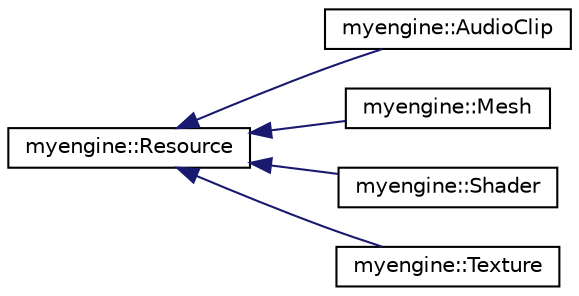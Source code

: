 digraph "Graphical Class Hierarchy"
{
 // LATEX_PDF_SIZE
  edge [fontname="Helvetica",fontsize="10",labelfontname="Helvetica",labelfontsize="10"];
  node [fontname="Helvetica",fontsize="10",shape=record];
  rankdir="LR";
  Node0 [label="myengine::Resource",height=0.2,width=0.4,color="black", fillcolor="white", style="filled",URL="$structmyengine_1_1_resource.html",tooltip=" "];
  Node0 -> Node1 [dir="back",color="midnightblue",fontsize="10",style="solid",fontname="Helvetica"];
  Node1 [label="myengine::AudioClip",height=0.2,width=0.4,color="black", fillcolor="white", style="filled",URL="$structmyengine_1_1_audio_clip.html",tooltip=" "];
  Node0 -> Node2 [dir="back",color="midnightblue",fontsize="10",style="solid",fontname="Helvetica"];
  Node2 [label="myengine::Mesh",height=0.2,width=0.4,color="black", fillcolor="white", style="filled",URL="$structmyengine_1_1_mesh.html",tooltip=" "];
  Node0 -> Node3 [dir="back",color="midnightblue",fontsize="10",style="solid",fontname="Helvetica"];
  Node3 [label="myengine::Shader",height=0.2,width=0.4,color="black", fillcolor="white", style="filled",URL="$structmyengine_1_1_shader.html",tooltip=" "];
  Node0 -> Node4 [dir="back",color="midnightblue",fontsize="10",style="solid",fontname="Helvetica"];
  Node4 [label="myengine::Texture",height=0.2,width=0.4,color="black", fillcolor="white", style="filled",URL="$structmyengine_1_1_texture.html",tooltip=" "];
}
